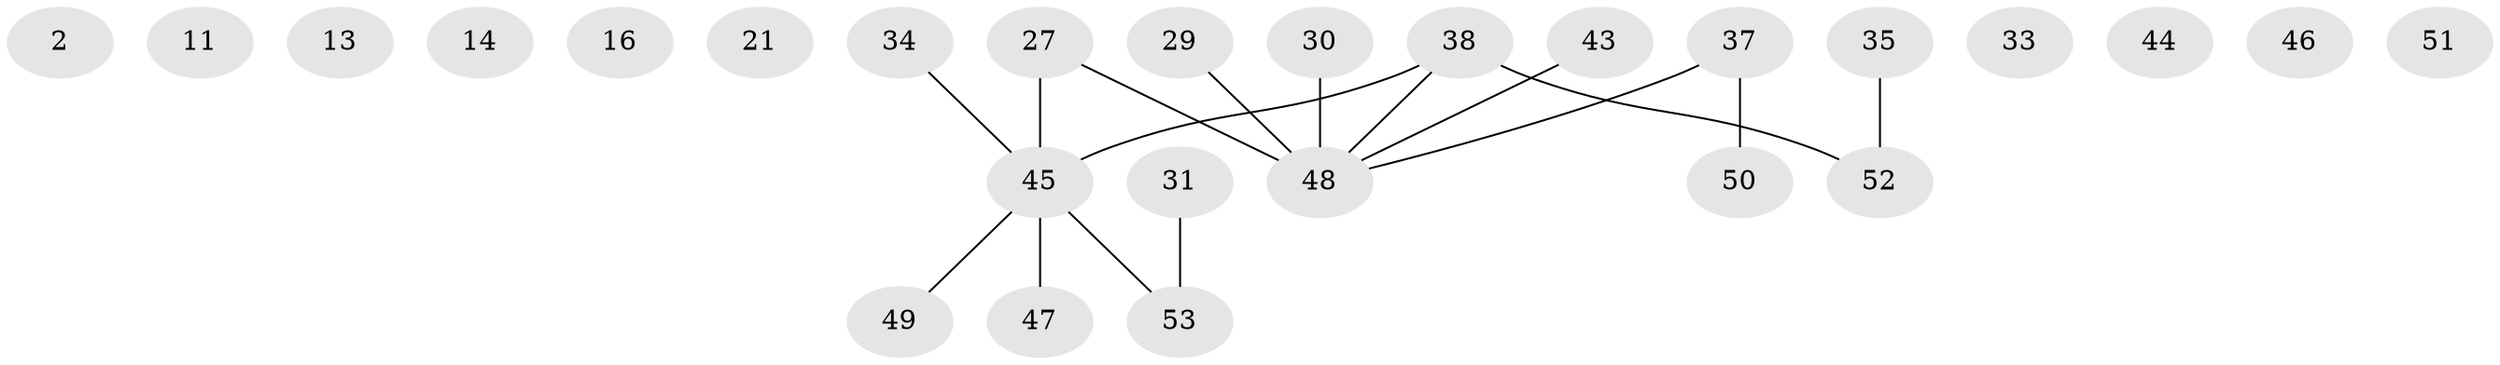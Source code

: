 // original degree distribution, {4: 0.05660377358490566, 0: 0.16981132075471697, 5: 0.07547169811320754, 1: 0.32075471698113206, 2: 0.16981132075471697, 3: 0.20754716981132076}
// Generated by graph-tools (version 1.1) at 2025/39/03/09/25 04:39:46]
// undirected, 26 vertices, 16 edges
graph export_dot {
graph [start="1"]
  node [color=gray90,style=filled];
  2;
  11;
  13;
  14;
  16;
  21;
  27 [super="+24"];
  29;
  30;
  31;
  33;
  34;
  35;
  37;
  38 [super="+12+22+23"];
  43;
  44 [super="+25"];
  45 [super="+15+28+42"];
  46;
  47;
  48 [super="+39+19+36"];
  49;
  50;
  51;
  52;
  53;
  27 -- 48 [weight=4];
  27 -- 45;
  29 -- 48;
  30 -- 48;
  31 -- 53;
  34 -- 45;
  35 -- 52;
  37 -- 50;
  37 -- 48;
  38 -- 45 [weight=3];
  38 -- 52;
  38 -- 48 [weight=2];
  43 -- 48;
  45 -- 49;
  45 -- 53;
  45 -- 47;
}
